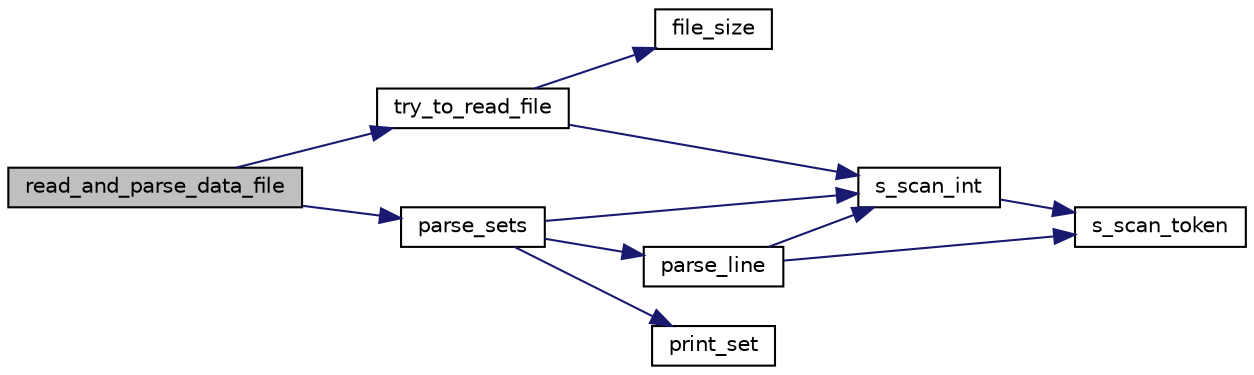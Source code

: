 digraph "read_and_parse_data_file"
{
  edge [fontname="Helvetica",fontsize="10",labelfontname="Helvetica",labelfontsize="10"];
  node [fontname="Helvetica",fontsize="10",shape=record];
  rankdir="LR";
  Node7367 [label="read_and_parse_data_file",height=0.2,width=0.4,color="black", fillcolor="grey75", style="filled", fontcolor="black"];
  Node7367 -> Node7368 [color="midnightblue",fontsize="10",style="solid",fontname="Helvetica"];
  Node7368 [label="try_to_read_file",height=0.2,width=0.4,color="black", fillcolor="white", style="filled",URL="$d4/d74/util_8_c.html#a1097b6ad7e39d3771b7e6a2fcb9326e9"];
  Node7368 -> Node7369 [color="midnightblue",fontsize="10",style="solid",fontname="Helvetica"];
  Node7369 [label="file_size",height=0.2,width=0.4,color="black", fillcolor="white", style="filled",URL="$d4/d74/util_8_c.html#a5c37cf5785204b6e9adf647dc14d0e50"];
  Node7368 -> Node7370 [color="midnightblue",fontsize="10",style="solid",fontname="Helvetica"];
  Node7370 [label="s_scan_int",height=0.2,width=0.4,color="black", fillcolor="white", style="filled",URL="$d4/d74/util_8_c.html#ab43cab8ae063700a2fc82113b69eea5f"];
  Node7370 -> Node7371 [color="midnightblue",fontsize="10",style="solid",fontname="Helvetica"];
  Node7371 [label="s_scan_token",height=0.2,width=0.4,color="black", fillcolor="white", style="filled",URL="$d4/d74/util_8_c.html#a8d1a4ad92d09138f7a1a7e389469ed45"];
  Node7367 -> Node7372 [color="midnightblue",fontsize="10",style="solid",fontname="Helvetica"];
  Node7372 [label="parse_sets",height=0.2,width=0.4,color="black", fillcolor="white", style="filled",URL="$d4/d74/util_8_c.html#a1612628db54b7daaa67b440f2343b240"];
  Node7372 -> Node7370 [color="midnightblue",fontsize="10",style="solid",fontname="Helvetica"];
  Node7372 -> Node7373 [color="midnightblue",fontsize="10",style="solid",fontname="Helvetica"];
  Node7373 [label="parse_line",height=0.2,width=0.4,color="black", fillcolor="white", style="filled",URL="$d4/d74/util_8_c.html#a19b7001c6d761d06e3aa469ad260c9de"];
  Node7373 -> Node7370 [color="midnightblue",fontsize="10",style="solid",fontname="Helvetica"];
  Node7373 -> Node7371 [color="midnightblue",fontsize="10",style="solid",fontname="Helvetica"];
  Node7372 -> Node7374 [color="midnightblue",fontsize="10",style="solid",fontname="Helvetica"];
  Node7374 [label="print_set",height=0.2,width=0.4,color="black", fillcolor="white", style="filled",URL="$d4/d74/util_8_c.html#a5cfa0b8a752874778b8fee3739ddaa1c"];
}
